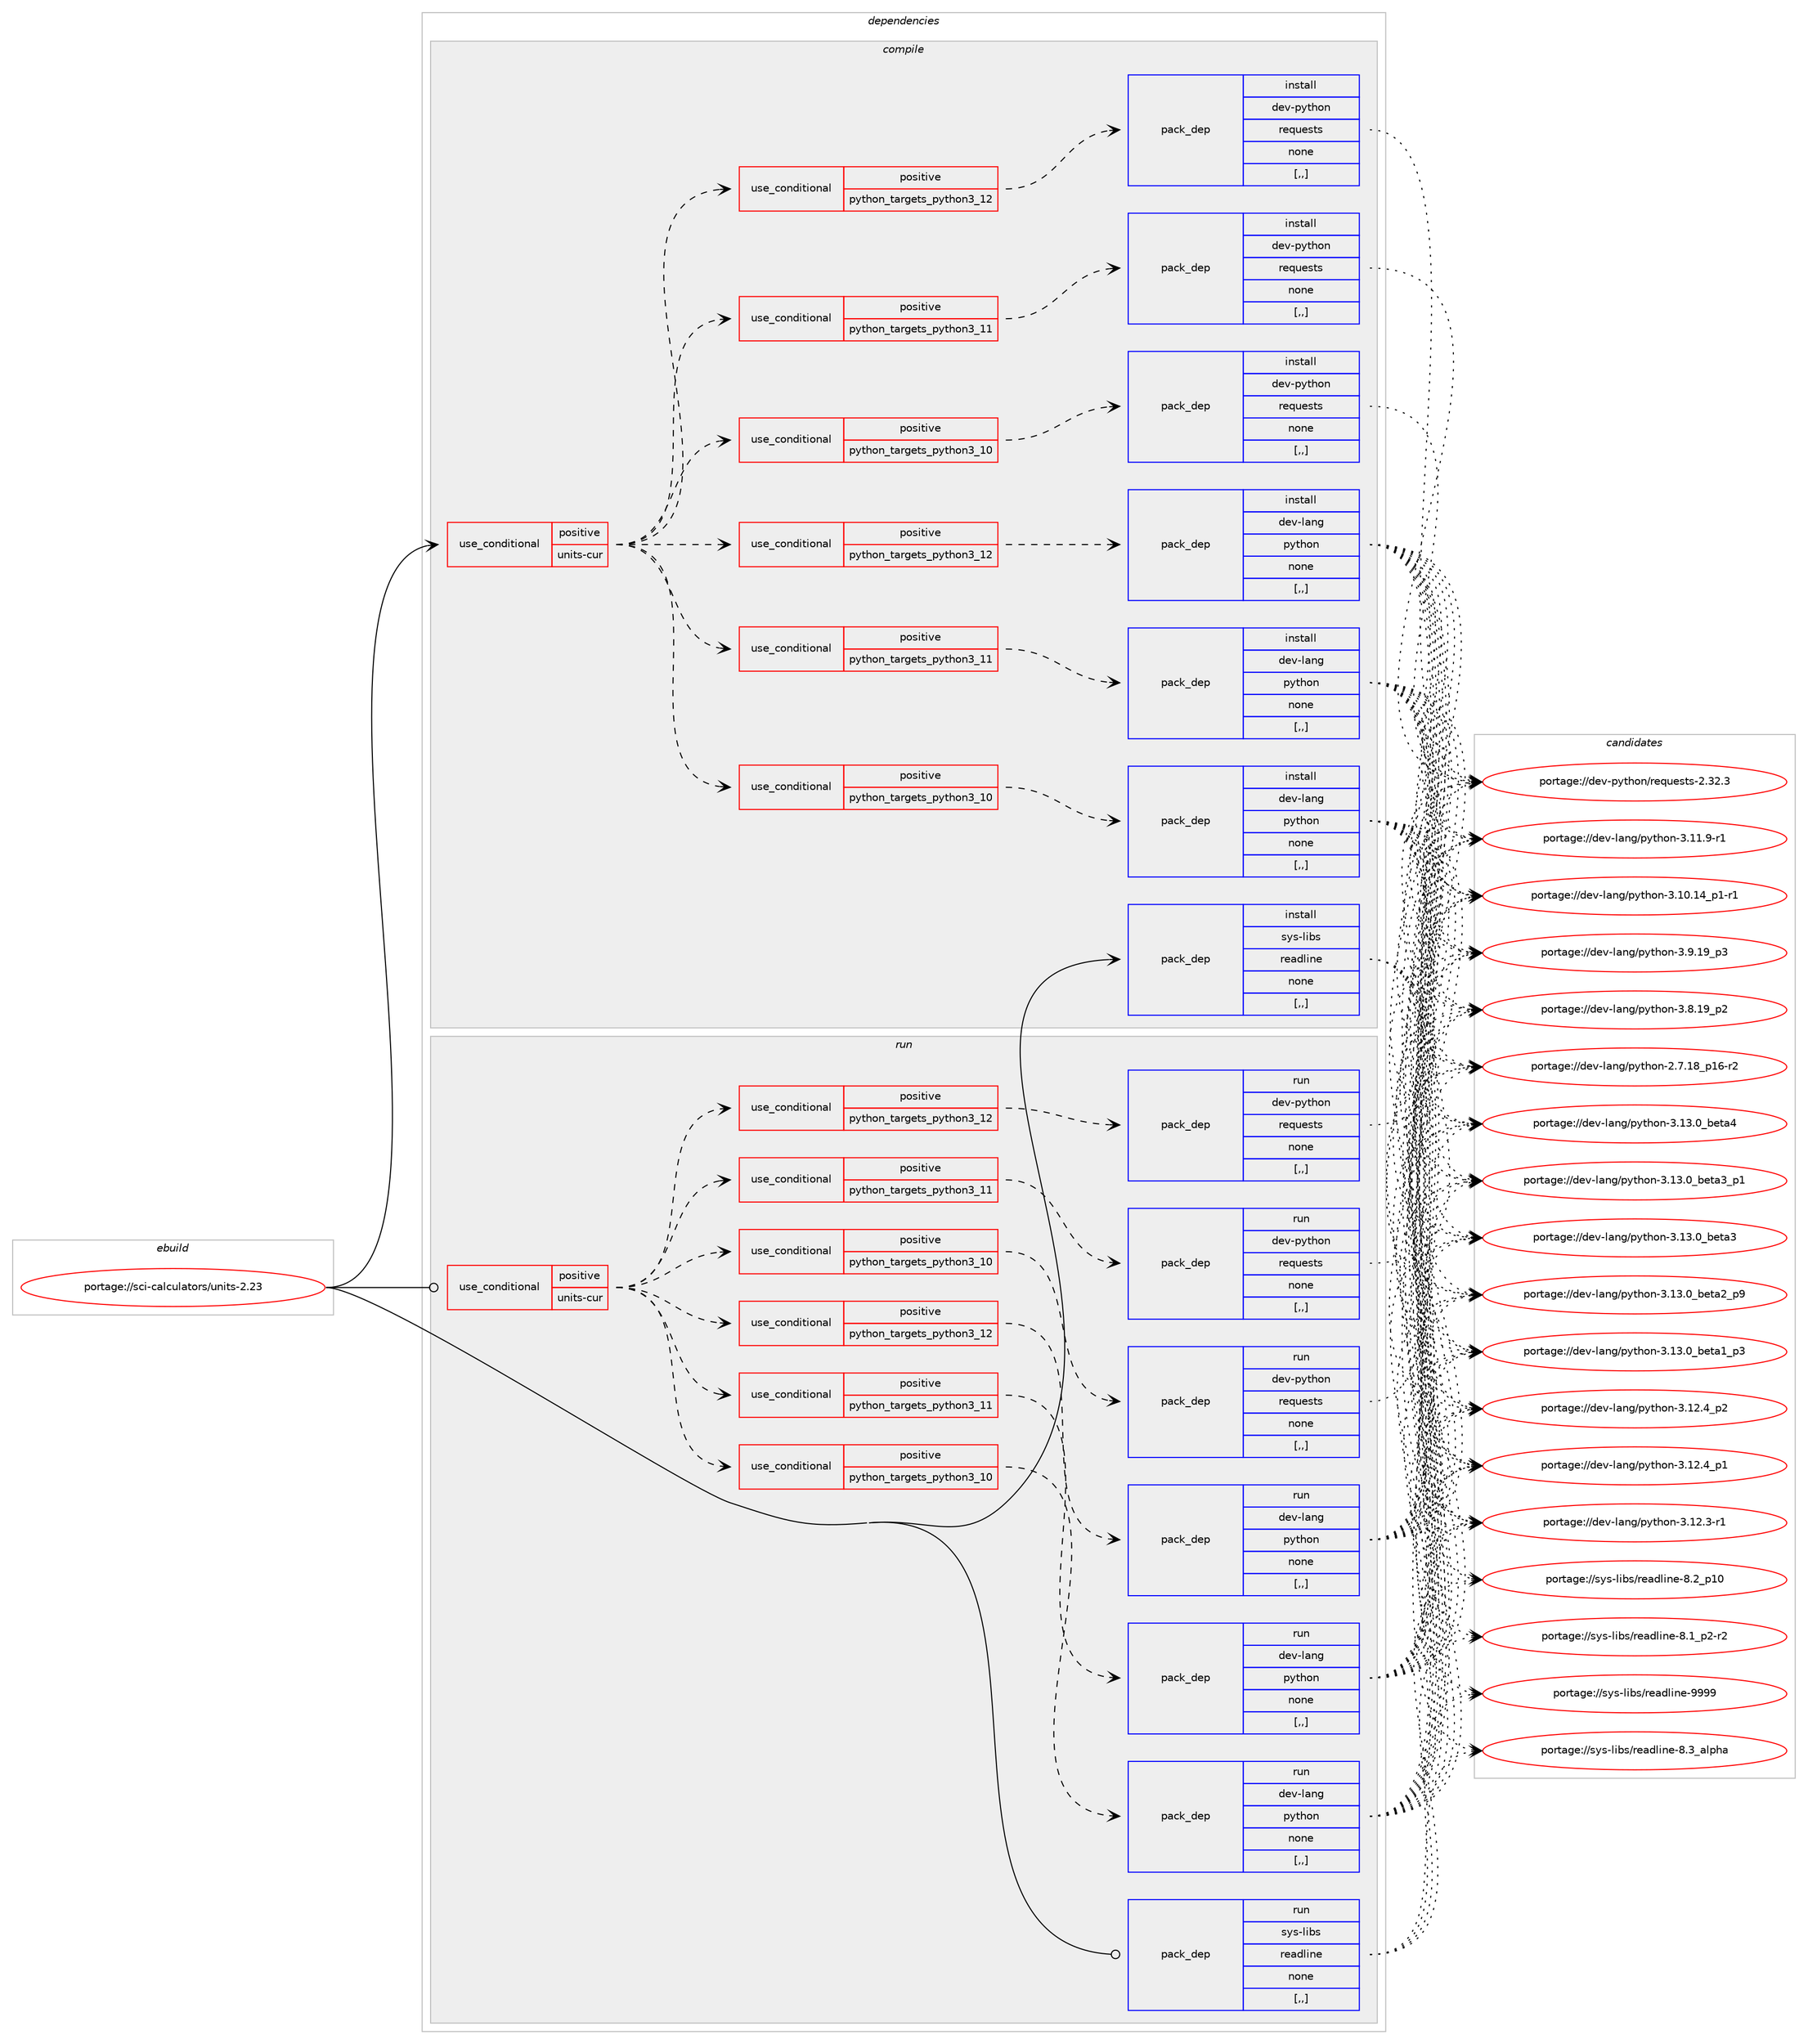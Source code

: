 digraph prolog {

# *************
# Graph options
# *************

newrank=true;
concentrate=true;
compound=true;
graph [rankdir=LR,fontname=Helvetica,fontsize=10,ranksep=1.5];#, ranksep=2.5, nodesep=0.2];
edge  [arrowhead=vee];
node  [fontname=Helvetica,fontsize=10];

# **********
# The ebuild
# **********

subgraph cluster_leftcol {
color=gray;
label=<<i>ebuild</i>>;
id [label="portage://sci-calculators/units-2.23", color=red, width=4, href="../sci-calculators/units-2.23.svg"];
}

# ****************
# The dependencies
# ****************

subgraph cluster_midcol {
color=gray;
label=<<i>dependencies</i>>;
subgraph cluster_compile {
fillcolor="#eeeeee";
style=filled;
label=<<i>compile</i>>;
subgraph cond104020 {
dependency392949 [label=<<TABLE BORDER="0" CELLBORDER="1" CELLSPACING="0" CELLPADDING="4"><TR><TD ROWSPAN="3" CELLPADDING="10">use_conditional</TD></TR><TR><TD>positive</TD></TR><TR><TD>units-cur</TD></TR></TABLE>>, shape=none, color=red];
subgraph cond104021 {
dependency392950 [label=<<TABLE BORDER="0" CELLBORDER="1" CELLSPACING="0" CELLPADDING="4"><TR><TD ROWSPAN="3" CELLPADDING="10">use_conditional</TD></TR><TR><TD>positive</TD></TR><TR><TD>python_targets_python3_10</TD></TR></TABLE>>, shape=none, color=red];
subgraph pack286128 {
dependency392951 [label=<<TABLE BORDER="0" CELLBORDER="1" CELLSPACING="0" CELLPADDING="4" WIDTH="220"><TR><TD ROWSPAN="6" CELLPADDING="30">pack_dep</TD></TR><TR><TD WIDTH="110">install</TD></TR><TR><TD>dev-lang</TD></TR><TR><TD>python</TD></TR><TR><TD>none</TD></TR><TR><TD>[,,]</TD></TR></TABLE>>, shape=none, color=blue];
}
dependency392950:e -> dependency392951:w [weight=20,style="dashed",arrowhead="vee"];
}
dependency392949:e -> dependency392950:w [weight=20,style="dashed",arrowhead="vee"];
subgraph cond104022 {
dependency392952 [label=<<TABLE BORDER="0" CELLBORDER="1" CELLSPACING="0" CELLPADDING="4"><TR><TD ROWSPAN="3" CELLPADDING="10">use_conditional</TD></TR><TR><TD>positive</TD></TR><TR><TD>python_targets_python3_11</TD></TR></TABLE>>, shape=none, color=red];
subgraph pack286129 {
dependency392953 [label=<<TABLE BORDER="0" CELLBORDER="1" CELLSPACING="0" CELLPADDING="4" WIDTH="220"><TR><TD ROWSPAN="6" CELLPADDING="30">pack_dep</TD></TR><TR><TD WIDTH="110">install</TD></TR><TR><TD>dev-lang</TD></TR><TR><TD>python</TD></TR><TR><TD>none</TD></TR><TR><TD>[,,]</TD></TR></TABLE>>, shape=none, color=blue];
}
dependency392952:e -> dependency392953:w [weight=20,style="dashed",arrowhead="vee"];
}
dependency392949:e -> dependency392952:w [weight=20,style="dashed",arrowhead="vee"];
subgraph cond104023 {
dependency392954 [label=<<TABLE BORDER="0" CELLBORDER="1" CELLSPACING="0" CELLPADDING="4"><TR><TD ROWSPAN="3" CELLPADDING="10">use_conditional</TD></TR><TR><TD>positive</TD></TR><TR><TD>python_targets_python3_12</TD></TR></TABLE>>, shape=none, color=red];
subgraph pack286130 {
dependency392955 [label=<<TABLE BORDER="0" CELLBORDER="1" CELLSPACING="0" CELLPADDING="4" WIDTH="220"><TR><TD ROWSPAN="6" CELLPADDING="30">pack_dep</TD></TR><TR><TD WIDTH="110">install</TD></TR><TR><TD>dev-lang</TD></TR><TR><TD>python</TD></TR><TR><TD>none</TD></TR><TR><TD>[,,]</TD></TR></TABLE>>, shape=none, color=blue];
}
dependency392954:e -> dependency392955:w [weight=20,style="dashed",arrowhead="vee"];
}
dependency392949:e -> dependency392954:w [weight=20,style="dashed",arrowhead="vee"];
subgraph cond104024 {
dependency392956 [label=<<TABLE BORDER="0" CELLBORDER="1" CELLSPACING="0" CELLPADDING="4"><TR><TD ROWSPAN="3" CELLPADDING="10">use_conditional</TD></TR><TR><TD>positive</TD></TR><TR><TD>python_targets_python3_10</TD></TR></TABLE>>, shape=none, color=red];
subgraph pack286131 {
dependency392957 [label=<<TABLE BORDER="0" CELLBORDER="1" CELLSPACING="0" CELLPADDING="4" WIDTH="220"><TR><TD ROWSPAN="6" CELLPADDING="30">pack_dep</TD></TR><TR><TD WIDTH="110">install</TD></TR><TR><TD>dev-python</TD></TR><TR><TD>requests</TD></TR><TR><TD>none</TD></TR><TR><TD>[,,]</TD></TR></TABLE>>, shape=none, color=blue];
}
dependency392956:e -> dependency392957:w [weight=20,style="dashed",arrowhead="vee"];
}
dependency392949:e -> dependency392956:w [weight=20,style="dashed",arrowhead="vee"];
subgraph cond104025 {
dependency392958 [label=<<TABLE BORDER="0" CELLBORDER="1" CELLSPACING="0" CELLPADDING="4"><TR><TD ROWSPAN="3" CELLPADDING="10">use_conditional</TD></TR><TR><TD>positive</TD></TR><TR><TD>python_targets_python3_11</TD></TR></TABLE>>, shape=none, color=red];
subgraph pack286132 {
dependency392959 [label=<<TABLE BORDER="0" CELLBORDER="1" CELLSPACING="0" CELLPADDING="4" WIDTH="220"><TR><TD ROWSPAN="6" CELLPADDING="30">pack_dep</TD></TR><TR><TD WIDTH="110">install</TD></TR><TR><TD>dev-python</TD></TR><TR><TD>requests</TD></TR><TR><TD>none</TD></TR><TR><TD>[,,]</TD></TR></TABLE>>, shape=none, color=blue];
}
dependency392958:e -> dependency392959:w [weight=20,style="dashed",arrowhead="vee"];
}
dependency392949:e -> dependency392958:w [weight=20,style="dashed",arrowhead="vee"];
subgraph cond104026 {
dependency392960 [label=<<TABLE BORDER="0" CELLBORDER="1" CELLSPACING="0" CELLPADDING="4"><TR><TD ROWSPAN="3" CELLPADDING="10">use_conditional</TD></TR><TR><TD>positive</TD></TR><TR><TD>python_targets_python3_12</TD></TR></TABLE>>, shape=none, color=red];
subgraph pack286133 {
dependency392961 [label=<<TABLE BORDER="0" CELLBORDER="1" CELLSPACING="0" CELLPADDING="4" WIDTH="220"><TR><TD ROWSPAN="6" CELLPADDING="30">pack_dep</TD></TR><TR><TD WIDTH="110">install</TD></TR><TR><TD>dev-python</TD></TR><TR><TD>requests</TD></TR><TR><TD>none</TD></TR><TR><TD>[,,]</TD></TR></TABLE>>, shape=none, color=blue];
}
dependency392960:e -> dependency392961:w [weight=20,style="dashed",arrowhead="vee"];
}
dependency392949:e -> dependency392960:w [weight=20,style="dashed",arrowhead="vee"];
}
id:e -> dependency392949:w [weight=20,style="solid",arrowhead="vee"];
subgraph pack286134 {
dependency392962 [label=<<TABLE BORDER="0" CELLBORDER="1" CELLSPACING="0" CELLPADDING="4" WIDTH="220"><TR><TD ROWSPAN="6" CELLPADDING="30">pack_dep</TD></TR><TR><TD WIDTH="110">install</TD></TR><TR><TD>sys-libs</TD></TR><TR><TD>readline</TD></TR><TR><TD>none</TD></TR><TR><TD>[,,]</TD></TR></TABLE>>, shape=none, color=blue];
}
id:e -> dependency392962:w [weight=20,style="solid",arrowhead="vee"];
}
subgraph cluster_compileandrun {
fillcolor="#eeeeee";
style=filled;
label=<<i>compile and run</i>>;
}
subgraph cluster_run {
fillcolor="#eeeeee";
style=filled;
label=<<i>run</i>>;
subgraph cond104027 {
dependency392963 [label=<<TABLE BORDER="0" CELLBORDER="1" CELLSPACING="0" CELLPADDING="4"><TR><TD ROWSPAN="3" CELLPADDING="10">use_conditional</TD></TR><TR><TD>positive</TD></TR><TR><TD>units-cur</TD></TR></TABLE>>, shape=none, color=red];
subgraph cond104028 {
dependency392964 [label=<<TABLE BORDER="0" CELLBORDER="1" CELLSPACING="0" CELLPADDING="4"><TR><TD ROWSPAN="3" CELLPADDING="10">use_conditional</TD></TR><TR><TD>positive</TD></TR><TR><TD>python_targets_python3_10</TD></TR></TABLE>>, shape=none, color=red];
subgraph pack286135 {
dependency392965 [label=<<TABLE BORDER="0" CELLBORDER="1" CELLSPACING="0" CELLPADDING="4" WIDTH="220"><TR><TD ROWSPAN="6" CELLPADDING="30">pack_dep</TD></TR><TR><TD WIDTH="110">run</TD></TR><TR><TD>dev-lang</TD></TR><TR><TD>python</TD></TR><TR><TD>none</TD></TR><TR><TD>[,,]</TD></TR></TABLE>>, shape=none, color=blue];
}
dependency392964:e -> dependency392965:w [weight=20,style="dashed",arrowhead="vee"];
}
dependency392963:e -> dependency392964:w [weight=20,style="dashed",arrowhead="vee"];
subgraph cond104029 {
dependency392966 [label=<<TABLE BORDER="0" CELLBORDER="1" CELLSPACING="0" CELLPADDING="4"><TR><TD ROWSPAN="3" CELLPADDING="10">use_conditional</TD></TR><TR><TD>positive</TD></TR><TR><TD>python_targets_python3_11</TD></TR></TABLE>>, shape=none, color=red];
subgraph pack286136 {
dependency392967 [label=<<TABLE BORDER="0" CELLBORDER="1" CELLSPACING="0" CELLPADDING="4" WIDTH="220"><TR><TD ROWSPAN="6" CELLPADDING="30">pack_dep</TD></TR><TR><TD WIDTH="110">run</TD></TR><TR><TD>dev-lang</TD></TR><TR><TD>python</TD></TR><TR><TD>none</TD></TR><TR><TD>[,,]</TD></TR></TABLE>>, shape=none, color=blue];
}
dependency392966:e -> dependency392967:w [weight=20,style="dashed",arrowhead="vee"];
}
dependency392963:e -> dependency392966:w [weight=20,style="dashed",arrowhead="vee"];
subgraph cond104030 {
dependency392968 [label=<<TABLE BORDER="0" CELLBORDER="1" CELLSPACING="0" CELLPADDING="4"><TR><TD ROWSPAN="3" CELLPADDING="10">use_conditional</TD></TR><TR><TD>positive</TD></TR><TR><TD>python_targets_python3_12</TD></TR></TABLE>>, shape=none, color=red];
subgraph pack286137 {
dependency392969 [label=<<TABLE BORDER="0" CELLBORDER="1" CELLSPACING="0" CELLPADDING="4" WIDTH="220"><TR><TD ROWSPAN="6" CELLPADDING="30">pack_dep</TD></TR><TR><TD WIDTH="110">run</TD></TR><TR><TD>dev-lang</TD></TR><TR><TD>python</TD></TR><TR><TD>none</TD></TR><TR><TD>[,,]</TD></TR></TABLE>>, shape=none, color=blue];
}
dependency392968:e -> dependency392969:w [weight=20,style="dashed",arrowhead="vee"];
}
dependency392963:e -> dependency392968:w [weight=20,style="dashed",arrowhead="vee"];
subgraph cond104031 {
dependency392970 [label=<<TABLE BORDER="0" CELLBORDER="1" CELLSPACING="0" CELLPADDING="4"><TR><TD ROWSPAN="3" CELLPADDING="10">use_conditional</TD></TR><TR><TD>positive</TD></TR><TR><TD>python_targets_python3_10</TD></TR></TABLE>>, shape=none, color=red];
subgraph pack286138 {
dependency392971 [label=<<TABLE BORDER="0" CELLBORDER="1" CELLSPACING="0" CELLPADDING="4" WIDTH="220"><TR><TD ROWSPAN="6" CELLPADDING="30">pack_dep</TD></TR><TR><TD WIDTH="110">run</TD></TR><TR><TD>dev-python</TD></TR><TR><TD>requests</TD></TR><TR><TD>none</TD></TR><TR><TD>[,,]</TD></TR></TABLE>>, shape=none, color=blue];
}
dependency392970:e -> dependency392971:w [weight=20,style="dashed",arrowhead="vee"];
}
dependency392963:e -> dependency392970:w [weight=20,style="dashed",arrowhead="vee"];
subgraph cond104032 {
dependency392972 [label=<<TABLE BORDER="0" CELLBORDER="1" CELLSPACING="0" CELLPADDING="4"><TR><TD ROWSPAN="3" CELLPADDING="10">use_conditional</TD></TR><TR><TD>positive</TD></TR><TR><TD>python_targets_python3_11</TD></TR></TABLE>>, shape=none, color=red];
subgraph pack286139 {
dependency392973 [label=<<TABLE BORDER="0" CELLBORDER="1" CELLSPACING="0" CELLPADDING="4" WIDTH="220"><TR><TD ROWSPAN="6" CELLPADDING="30">pack_dep</TD></TR><TR><TD WIDTH="110">run</TD></TR><TR><TD>dev-python</TD></TR><TR><TD>requests</TD></TR><TR><TD>none</TD></TR><TR><TD>[,,]</TD></TR></TABLE>>, shape=none, color=blue];
}
dependency392972:e -> dependency392973:w [weight=20,style="dashed",arrowhead="vee"];
}
dependency392963:e -> dependency392972:w [weight=20,style="dashed",arrowhead="vee"];
subgraph cond104033 {
dependency392974 [label=<<TABLE BORDER="0" CELLBORDER="1" CELLSPACING="0" CELLPADDING="4"><TR><TD ROWSPAN="3" CELLPADDING="10">use_conditional</TD></TR><TR><TD>positive</TD></TR><TR><TD>python_targets_python3_12</TD></TR></TABLE>>, shape=none, color=red];
subgraph pack286140 {
dependency392975 [label=<<TABLE BORDER="0" CELLBORDER="1" CELLSPACING="0" CELLPADDING="4" WIDTH="220"><TR><TD ROWSPAN="6" CELLPADDING="30">pack_dep</TD></TR><TR><TD WIDTH="110">run</TD></TR><TR><TD>dev-python</TD></TR><TR><TD>requests</TD></TR><TR><TD>none</TD></TR><TR><TD>[,,]</TD></TR></TABLE>>, shape=none, color=blue];
}
dependency392974:e -> dependency392975:w [weight=20,style="dashed",arrowhead="vee"];
}
dependency392963:e -> dependency392974:w [weight=20,style="dashed",arrowhead="vee"];
}
id:e -> dependency392963:w [weight=20,style="solid",arrowhead="odot"];
subgraph pack286141 {
dependency392976 [label=<<TABLE BORDER="0" CELLBORDER="1" CELLSPACING="0" CELLPADDING="4" WIDTH="220"><TR><TD ROWSPAN="6" CELLPADDING="30">pack_dep</TD></TR><TR><TD WIDTH="110">run</TD></TR><TR><TD>sys-libs</TD></TR><TR><TD>readline</TD></TR><TR><TD>none</TD></TR><TR><TD>[,,]</TD></TR></TABLE>>, shape=none, color=blue];
}
id:e -> dependency392976:w [weight=20,style="solid",arrowhead="odot"];
}
}

# **************
# The candidates
# **************

subgraph cluster_choices {
rank=same;
color=gray;
label=<<i>candidates</i>>;

subgraph choice286128 {
color=black;
nodesep=1;
choice1001011184510897110103471121211161041111104551464951464895981011169752 [label="portage://dev-lang/python-3.13.0_beta4", color=red, width=4,href="../dev-lang/python-3.13.0_beta4.svg"];
choice10010111845108971101034711212111610411111045514649514648959810111697519511249 [label="portage://dev-lang/python-3.13.0_beta3_p1", color=red, width=4,href="../dev-lang/python-3.13.0_beta3_p1.svg"];
choice1001011184510897110103471121211161041111104551464951464895981011169751 [label="portage://dev-lang/python-3.13.0_beta3", color=red, width=4,href="../dev-lang/python-3.13.0_beta3.svg"];
choice10010111845108971101034711212111610411111045514649514648959810111697509511257 [label="portage://dev-lang/python-3.13.0_beta2_p9", color=red, width=4,href="../dev-lang/python-3.13.0_beta2_p9.svg"];
choice10010111845108971101034711212111610411111045514649514648959810111697499511251 [label="portage://dev-lang/python-3.13.0_beta1_p3", color=red, width=4,href="../dev-lang/python-3.13.0_beta1_p3.svg"];
choice100101118451089711010347112121116104111110455146495046529511250 [label="portage://dev-lang/python-3.12.4_p2", color=red, width=4,href="../dev-lang/python-3.12.4_p2.svg"];
choice100101118451089711010347112121116104111110455146495046529511249 [label="portage://dev-lang/python-3.12.4_p1", color=red, width=4,href="../dev-lang/python-3.12.4_p1.svg"];
choice100101118451089711010347112121116104111110455146495046514511449 [label="portage://dev-lang/python-3.12.3-r1", color=red, width=4,href="../dev-lang/python-3.12.3-r1.svg"];
choice100101118451089711010347112121116104111110455146494946574511449 [label="portage://dev-lang/python-3.11.9-r1", color=red, width=4,href="../dev-lang/python-3.11.9-r1.svg"];
choice100101118451089711010347112121116104111110455146494846495295112494511449 [label="portage://dev-lang/python-3.10.14_p1-r1", color=red, width=4,href="../dev-lang/python-3.10.14_p1-r1.svg"];
choice100101118451089711010347112121116104111110455146574649579511251 [label="portage://dev-lang/python-3.9.19_p3", color=red, width=4,href="../dev-lang/python-3.9.19_p3.svg"];
choice100101118451089711010347112121116104111110455146564649579511250 [label="portage://dev-lang/python-3.8.19_p2", color=red, width=4,href="../dev-lang/python-3.8.19_p2.svg"];
choice100101118451089711010347112121116104111110455046554649569511249544511450 [label="portage://dev-lang/python-2.7.18_p16-r2", color=red, width=4,href="../dev-lang/python-2.7.18_p16-r2.svg"];
dependency392951:e -> choice1001011184510897110103471121211161041111104551464951464895981011169752:w [style=dotted,weight="100"];
dependency392951:e -> choice10010111845108971101034711212111610411111045514649514648959810111697519511249:w [style=dotted,weight="100"];
dependency392951:e -> choice1001011184510897110103471121211161041111104551464951464895981011169751:w [style=dotted,weight="100"];
dependency392951:e -> choice10010111845108971101034711212111610411111045514649514648959810111697509511257:w [style=dotted,weight="100"];
dependency392951:e -> choice10010111845108971101034711212111610411111045514649514648959810111697499511251:w [style=dotted,weight="100"];
dependency392951:e -> choice100101118451089711010347112121116104111110455146495046529511250:w [style=dotted,weight="100"];
dependency392951:e -> choice100101118451089711010347112121116104111110455146495046529511249:w [style=dotted,weight="100"];
dependency392951:e -> choice100101118451089711010347112121116104111110455146495046514511449:w [style=dotted,weight="100"];
dependency392951:e -> choice100101118451089711010347112121116104111110455146494946574511449:w [style=dotted,weight="100"];
dependency392951:e -> choice100101118451089711010347112121116104111110455146494846495295112494511449:w [style=dotted,weight="100"];
dependency392951:e -> choice100101118451089711010347112121116104111110455146574649579511251:w [style=dotted,weight="100"];
dependency392951:e -> choice100101118451089711010347112121116104111110455146564649579511250:w [style=dotted,weight="100"];
dependency392951:e -> choice100101118451089711010347112121116104111110455046554649569511249544511450:w [style=dotted,weight="100"];
}
subgraph choice286129 {
color=black;
nodesep=1;
choice1001011184510897110103471121211161041111104551464951464895981011169752 [label="portage://dev-lang/python-3.13.0_beta4", color=red, width=4,href="../dev-lang/python-3.13.0_beta4.svg"];
choice10010111845108971101034711212111610411111045514649514648959810111697519511249 [label="portage://dev-lang/python-3.13.0_beta3_p1", color=red, width=4,href="../dev-lang/python-3.13.0_beta3_p1.svg"];
choice1001011184510897110103471121211161041111104551464951464895981011169751 [label="portage://dev-lang/python-3.13.0_beta3", color=red, width=4,href="../dev-lang/python-3.13.0_beta3.svg"];
choice10010111845108971101034711212111610411111045514649514648959810111697509511257 [label="portage://dev-lang/python-3.13.0_beta2_p9", color=red, width=4,href="../dev-lang/python-3.13.0_beta2_p9.svg"];
choice10010111845108971101034711212111610411111045514649514648959810111697499511251 [label="portage://dev-lang/python-3.13.0_beta1_p3", color=red, width=4,href="../dev-lang/python-3.13.0_beta1_p3.svg"];
choice100101118451089711010347112121116104111110455146495046529511250 [label="portage://dev-lang/python-3.12.4_p2", color=red, width=4,href="../dev-lang/python-3.12.4_p2.svg"];
choice100101118451089711010347112121116104111110455146495046529511249 [label="portage://dev-lang/python-3.12.4_p1", color=red, width=4,href="../dev-lang/python-3.12.4_p1.svg"];
choice100101118451089711010347112121116104111110455146495046514511449 [label="portage://dev-lang/python-3.12.3-r1", color=red, width=4,href="../dev-lang/python-3.12.3-r1.svg"];
choice100101118451089711010347112121116104111110455146494946574511449 [label="portage://dev-lang/python-3.11.9-r1", color=red, width=4,href="../dev-lang/python-3.11.9-r1.svg"];
choice100101118451089711010347112121116104111110455146494846495295112494511449 [label="portage://dev-lang/python-3.10.14_p1-r1", color=red, width=4,href="../dev-lang/python-3.10.14_p1-r1.svg"];
choice100101118451089711010347112121116104111110455146574649579511251 [label="portage://dev-lang/python-3.9.19_p3", color=red, width=4,href="../dev-lang/python-3.9.19_p3.svg"];
choice100101118451089711010347112121116104111110455146564649579511250 [label="portage://dev-lang/python-3.8.19_p2", color=red, width=4,href="../dev-lang/python-3.8.19_p2.svg"];
choice100101118451089711010347112121116104111110455046554649569511249544511450 [label="portage://dev-lang/python-2.7.18_p16-r2", color=red, width=4,href="../dev-lang/python-2.7.18_p16-r2.svg"];
dependency392953:e -> choice1001011184510897110103471121211161041111104551464951464895981011169752:w [style=dotted,weight="100"];
dependency392953:e -> choice10010111845108971101034711212111610411111045514649514648959810111697519511249:w [style=dotted,weight="100"];
dependency392953:e -> choice1001011184510897110103471121211161041111104551464951464895981011169751:w [style=dotted,weight="100"];
dependency392953:e -> choice10010111845108971101034711212111610411111045514649514648959810111697509511257:w [style=dotted,weight="100"];
dependency392953:e -> choice10010111845108971101034711212111610411111045514649514648959810111697499511251:w [style=dotted,weight="100"];
dependency392953:e -> choice100101118451089711010347112121116104111110455146495046529511250:w [style=dotted,weight="100"];
dependency392953:e -> choice100101118451089711010347112121116104111110455146495046529511249:w [style=dotted,weight="100"];
dependency392953:e -> choice100101118451089711010347112121116104111110455146495046514511449:w [style=dotted,weight="100"];
dependency392953:e -> choice100101118451089711010347112121116104111110455146494946574511449:w [style=dotted,weight="100"];
dependency392953:e -> choice100101118451089711010347112121116104111110455146494846495295112494511449:w [style=dotted,weight="100"];
dependency392953:e -> choice100101118451089711010347112121116104111110455146574649579511251:w [style=dotted,weight="100"];
dependency392953:e -> choice100101118451089711010347112121116104111110455146564649579511250:w [style=dotted,weight="100"];
dependency392953:e -> choice100101118451089711010347112121116104111110455046554649569511249544511450:w [style=dotted,weight="100"];
}
subgraph choice286130 {
color=black;
nodesep=1;
choice1001011184510897110103471121211161041111104551464951464895981011169752 [label="portage://dev-lang/python-3.13.0_beta4", color=red, width=4,href="../dev-lang/python-3.13.0_beta4.svg"];
choice10010111845108971101034711212111610411111045514649514648959810111697519511249 [label="portage://dev-lang/python-3.13.0_beta3_p1", color=red, width=4,href="../dev-lang/python-3.13.0_beta3_p1.svg"];
choice1001011184510897110103471121211161041111104551464951464895981011169751 [label="portage://dev-lang/python-3.13.0_beta3", color=red, width=4,href="../dev-lang/python-3.13.0_beta3.svg"];
choice10010111845108971101034711212111610411111045514649514648959810111697509511257 [label="portage://dev-lang/python-3.13.0_beta2_p9", color=red, width=4,href="../dev-lang/python-3.13.0_beta2_p9.svg"];
choice10010111845108971101034711212111610411111045514649514648959810111697499511251 [label="portage://dev-lang/python-3.13.0_beta1_p3", color=red, width=4,href="../dev-lang/python-3.13.0_beta1_p3.svg"];
choice100101118451089711010347112121116104111110455146495046529511250 [label="portage://dev-lang/python-3.12.4_p2", color=red, width=4,href="../dev-lang/python-3.12.4_p2.svg"];
choice100101118451089711010347112121116104111110455146495046529511249 [label="portage://dev-lang/python-3.12.4_p1", color=red, width=4,href="../dev-lang/python-3.12.4_p1.svg"];
choice100101118451089711010347112121116104111110455146495046514511449 [label="portage://dev-lang/python-3.12.3-r1", color=red, width=4,href="../dev-lang/python-3.12.3-r1.svg"];
choice100101118451089711010347112121116104111110455146494946574511449 [label="portage://dev-lang/python-3.11.9-r1", color=red, width=4,href="../dev-lang/python-3.11.9-r1.svg"];
choice100101118451089711010347112121116104111110455146494846495295112494511449 [label="portage://dev-lang/python-3.10.14_p1-r1", color=red, width=4,href="../dev-lang/python-3.10.14_p1-r1.svg"];
choice100101118451089711010347112121116104111110455146574649579511251 [label="portage://dev-lang/python-3.9.19_p3", color=red, width=4,href="../dev-lang/python-3.9.19_p3.svg"];
choice100101118451089711010347112121116104111110455146564649579511250 [label="portage://dev-lang/python-3.8.19_p2", color=red, width=4,href="../dev-lang/python-3.8.19_p2.svg"];
choice100101118451089711010347112121116104111110455046554649569511249544511450 [label="portage://dev-lang/python-2.7.18_p16-r2", color=red, width=4,href="../dev-lang/python-2.7.18_p16-r2.svg"];
dependency392955:e -> choice1001011184510897110103471121211161041111104551464951464895981011169752:w [style=dotted,weight="100"];
dependency392955:e -> choice10010111845108971101034711212111610411111045514649514648959810111697519511249:w [style=dotted,weight="100"];
dependency392955:e -> choice1001011184510897110103471121211161041111104551464951464895981011169751:w [style=dotted,weight="100"];
dependency392955:e -> choice10010111845108971101034711212111610411111045514649514648959810111697509511257:w [style=dotted,weight="100"];
dependency392955:e -> choice10010111845108971101034711212111610411111045514649514648959810111697499511251:w [style=dotted,weight="100"];
dependency392955:e -> choice100101118451089711010347112121116104111110455146495046529511250:w [style=dotted,weight="100"];
dependency392955:e -> choice100101118451089711010347112121116104111110455146495046529511249:w [style=dotted,weight="100"];
dependency392955:e -> choice100101118451089711010347112121116104111110455146495046514511449:w [style=dotted,weight="100"];
dependency392955:e -> choice100101118451089711010347112121116104111110455146494946574511449:w [style=dotted,weight="100"];
dependency392955:e -> choice100101118451089711010347112121116104111110455146494846495295112494511449:w [style=dotted,weight="100"];
dependency392955:e -> choice100101118451089711010347112121116104111110455146574649579511251:w [style=dotted,weight="100"];
dependency392955:e -> choice100101118451089711010347112121116104111110455146564649579511250:w [style=dotted,weight="100"];
dependency392955:e -> choice100101118451089711010347112121116104111110455046554649569511249544511450:w [style=dotted,weight="100"];
}
subgraph choice286131 {
color=black;
nodesep=1;
choice100101118451121211161041111104711410111311710111511611545504651504651 [label="portage://dev-python/requests-2.32.3", color=red, width=4,href="../dev-python/requests-2.32.3.svg"];
dependency392957:e -> choice100101118451121211161041111104711410111311710111511611545504651504651:w [style=dotted,weight="100"];
}
subgraph choice286132 {
color=black;
nodesep=1;
choice100101118451121211161041111104711410111311710111511611545504651504651 [label="portage://dev-python/requests-2.32.3", color=red, width=4,href="../dev-python/requests-2.32.3.svg"];
dependency392959:e -> choice100101118451121211161041111104711410111311710111511611545504651504651:w [style=dotted,weight="100"];
}
subgraph choice286133 {
color=black;
nodesep=1;
choice100101118451121211161041111104711410111311710111511611545504651504651 [label="portage://dev-python/requests-2.32.3", color=red, width=4,href="../dev-python/requests-2.32.3.svg"];
dependency392961:e -> choice100101118451121211161041111104711410111311710111511611545504651504651:w [style=dotted,weight="100"];
}
subgraph choice286134 {
color=black;
nodesep=1;
choice115121115451081059811547114101971001081051101014557575757 [label="portage://sys-libs/readline-9999", color=red, width=4,href="../sys-libs/readline-9999.svg"];
choice1151211154510810598115471141019710010810511010145564651959710811210497 [label="portage://sys-libs/readline-8.3_alpha", color=red, width=4,href="../sys-libs/readline-8.3_alpha.svg"];
choice1151211154510810598115471141019710010810511010145564650951124948 [label="portage://sys-libs/readline-8.2_p10", color=red, width=4,href="../sys-libs/readline-8.2_p10.svg"];
choice115121115451081059811547114101971001081051101014556464995112504511450 [label="portage://sys-libs/readline-8.1_p2-r2", color=red, width=4,href="../sys-libs/readline-8.1_p2-r2.svg"];
dependency392962:e -> choice115121115451081059811547114101971001081051101014557575757:w [style=dotted,weight="100"];
dependency392962:e -> choice1151211154510810598115471141019710010810511010145564651959710811210497:w [style=dotted,weight="100"];
dependency392962:e -> choice1151211154510810598115471141019710010810511010145564650951124948:w [style=dotted,weight="100"];
dependency392962:e -> choice115121115451081059811547114101971001081051101014556464995112504511450:w [style=dotted,weight="100"];
}
subgraph choice286135 {
color=black;
nodesep=1;
choice1001011184510897110103471121211161041111104551464951464895981011169752 [label="portage://dev-lang/python-3.13.0_beta4", color=red, width=4,href="../dev-lang/python-3.13.0_beta4.svg"];
choice10010111845108971101034711212111610411111045514649514648959810111697519511249 [label="portage://dev-lang/python-3.13.0_beta3_p1", color=red, width=4,href="../dev-lang/python-3.13.0_beta3_p1.svg"];
choice1001011184510897110103471121211161041111104551464951464895981011169751 [label="portage://dev-lang/python-3.13.0_beta3", color=red, width=4,href="../dev-lang/python-3.13.0_beta3.svg"];
choice10010111845108971101034711212111610411111045514649514648959810111697509511257 [label="portage://dev-lang/python-3.13.0_beta2_p9", color=red, width=4,href="../dev-lang/python-3.13.0_beta2_p9.svg"];
choice10010111845108971101034711212111610411111045514649514648959810111697499511251 [label="portage://dev-lang/python-3.13.0_beta1_p3", color=red, width=4,href="../dev-lang/python-3.13.0_beta1_p3.svg"];
choice100101118451089711010347112121116104111110455146495046529511250 [label="portage://dev-lang/python-3.12.4_p2", color=red, width=4,href="../dev-lang/python-3.12.4_p2.svg"];
choice100101118451089711010347112121116104111110455146495046529511249 [label="portage://dev-lang/python-3.12.4_p1", color=red, width=4,href="../dev-lang/python-3.12.4_p1.svg"];
choice100101118451089711010347112121116104111110455146495046514511449 [label="portage://dev-lang/python-3.12.3-r1", color=red, width=4,href="../dev-lang/python-3.12.3-r1.svg"];
choice100101118451089711010347112121116104111110455146494946574511449 [label="portage://dev-lang/python-3.11.9-r1", color=red, width=4,href="../dev-lang/python-3.11.9-r1.svg"];
choice100101118451089711010347112121116104111110455146494846495295112494511449 [label="portage://dev-lang/python-3.10.14_p1-r1", color=red, width=4,href="../dev-lang/python-3.10.14_p1-r1.svg"];
choice100101118451089711010347112121116104111110455146574649579511251 [label="portage://dev-lang/python-3.9.19_p3", color=red, width=4,href="../dev-lang/python-3.9.19_p3.svg"];
choice100101118451089711010347112121116104111110455146564649579511250 [label="portage://dev-lang/python-3.8.19_p2", color=red, width=4,href="../dev-lang/python-3.8.19_p2.svg"];
choice100101118451089711010347112121116104111110455046554649569511249544511450 [label="portage://dev-lang/python-2.7.18_p16-r2", color=red, width=4,href="../dev-lang/python-2.7.18_p16-r2.svg"];
dependency392965:e -> choice1001011184510897110103471121211161041111104551464951464895981011169752:w [style=dotted,weight="100"];
dependency392965:e -> choice10010111845108971101034711212111610411111045514649514648959810111697519511249:w [style=dotted,weight="100"];
dependency392965:e -> choice1001011184510897110103471121211161041111104551464951464895981011169751:w [style=dotted,weight="100"];
dependency392965:e -> choice10010111845108971101034711212111610411111045514649514648959810111697509511257:w [style=dotted,weight="100"];
dependency392965:e -> choice10010111845108971101034711212111610411111045514649514648959810111697499511251:w [style=dotted,weight="100"];
dependency392965:e -> choice100101118451089711010347112121116104111110455146495046529511250:w [style=dotted,weight="100"];
dependency392965:e -> choice100101118451089711010347112121116104111110455146495046529511249:w [style=dotted,weight="100"];
dependency392965:e -> choice100101118451089711010347112121116104111110455146495046514511449:w [style=dotted,weight="100"];
dependency392965:e -> choice100101118451089711010347112121116104111110455146494946574511449:w [style=dotted,weight="100"];
dependency392965:e -> choice100101118451089711010347112121116104111110455146494846495295112494511449:w [style=dotted,weight="100"];
dependency392965:e -> choice100101118451089711010347112121116104111110455146574649579511251:w [style=dotted,weight="100"];
dependency392965:e -> choice100101118451089711010347112121116104111110455146564649579511250:w [style=dotted,weight="100"];
dependency392965:e -> choice100101118451089711010347112121116104111110455046554649569511249544511450:w [style=dotted,weight="100"];
}
subgraph choice286136 {
color=black;
nodesep=1;
choice1001011184510897110103471121211161041111104551464951464895981011169752 [label="portage://dev-lang/python-3.13.0_beta4", color=red, width=4,href="../dev-lang/python-3.13.0_beta4.svg"];
choice10010111845108971101034711212111610411111045514649514648959810111697519511249 [label="portage://dev-lang/python-3.13.0_beta3_p1", color=red, width=4,href="../dev-lang/python-3.13.0_beta3_p1.svg"];
choice1001011184510897110103471121211161041111104551464951464895981011169751 [label="portage://dev-lang/python-3.13.0_beta3", color=red, width=4,href="../dev-lang/python-3.13.0_beta3.svg"];
choice10010111845108971101034711212111610411111045514649514648959810111697509511257 [label="portage://dev-lang/python-3.13.0_beta2_p9", color=red, width=4,href="../dev-lang/python-3.13.0_beta2_p9.svg"];
choice10010111845108971101034711212111610411111045514649514648959810111697499511251 [label="portage://dev-lang/python-3.13.0_beta1_p3", color=red, width=4,href="../dev-lang/python-3.13.0_beta1_p3.svg"];
choice100101118451089711010347112121116104111110455146495046529511250 [label="portage://dev-lang/python-3.12.4_p2", color=red, width=4,href="../dev-lang/python-3.12.4_p2.svg"];
choice100101118451089711010347112121116104111110455146495046529511249 [label="portage://dev-lang/python-3.12.4_p1", color=red, width=4,href="../dev-lang/python-3.12.4_p1.svg"];
choice100101118451089711010347112121116104111110455146495046514511449 [label="portage://dev-lang/python-3.12.3-r1", color=red, width=4,href="../dev-lang/python-3.12.3-r1.svg"];
choice100101118451089711010347112121116104111110455146494946574511449 [label="portage://dev-lang/python-3.11.9-r1", color=red, width=4,href="../dev-lang/python-3.11.9-r1.svg"];
choice100101118451089711010347112121116104111110455146494846495295112494511449 [label="portage://dev-lang/python-3.10.14_p1-r1", color=red, width=4,href="../dev-lang/python-3.10.14_p1-r1.svg"];
choice100101118451089711010347112121116104111110455146574649579511251 [label="portage://dev-lang/python-3.9.19_p3", color=red, width=4,href="../dev-lang/python-3.9.19_p3.svg"];
choice100101118451089711010347112121116104111110455146564649579511250 [label="portage://dev-lang/python-3.8.19_p2", color=red, width=4,href="../dev-lang/python-3.8.19_p2.svg"];
choice100101118451089711010347112121116104111110455046554649569511249544511450 [label="portage://dev-lang/python-2.7.18_p16-r2", color=red, width=4,href="../dev-lang/python-2.7.18_p16-r2.svg"];
dependency392967:e -> choice1001011184510897110103471121211161041111104551464951464895981011169752:w [style=dotted,weight="100"];
dependency392967:e -> choice10010111845108971101034711212111610411111045514649514648959810111697519511249:w [style=dotted,weight="100"];
dependency392967:e -> choice1001011184510897110103471121211161041111104551464951464895981011169751:w [style=dotted,weight="100"];
dependency392967:e -> choice10010111845108971101034711212111610411111045514649514648959810111697509511257:w [style=dotted,weight="100"];
dependency392967:e -> choice10010111845108971101034711212111610411111045514649514648959810111697499511251:w [style=dotted,weight="100"];
dependency392967:e -> choice100101118451089711010347112121116104111110455146495046529511250:w [style=dotted,weight="100"];
dependency392967:e -> choice100101118451089711010347112121116104111110455146495046529511249:w [style=dotted,weight="100"];
dependency392967:e -> choice100101118451089711010347112121116104111110455146495046514511449:w [style=dotted,weight="100"];
dependency392967:e -> choice100101118451089711010347112121116104111110455146494946574511449:w [style=dotted,weight="100"];
dependency392967:e -> choice100101118451089711010347112121116104111110455146494846495295112494511449:w [style=dotted,weight="100"];
dependency392967:e -> choice100101118451089711010347112121116104111110455146574649579511251:w [style=dotted,weight="100"];
dependency392967:e -> choice100101118451089711010347112121116104111110455146564649579511250:w [style=dotted,weight="100"];
dependency392967:e -> choice100101118451089711010347112121116104111110455046554649569511249544511450:w [style=dotted,weight="100"];
}
subgraph choice286137 {
color=black;
nodesep=1;
choice1001011184510897110103471121211161041111104551464951464895981011169752 [label="portage://dev-lang/python-3.13.0_beta4", color=red, width=4,href="../dev-lang/python-3.13.0_beta4.svg"];
choice10010111845108971101034711212111610411111045514649514648959810111697519511249 [label="portage://dev-lang/python-3.13.0_beta3_p1", color=red, width=4,href="../dev-lang/python-3.13.0_beta3_p1.svg"];
choice1001011184510897110103471121211161041111104551464951464895981011169751 [label="portage://dev-lang/python-3.13.0_beta3", color=red, width=4,href="../dev-lang/python-3.13.0_beta3.svg"];
choice10010111845108971101034711212111610411111045514649514648959810111697509511257 [label="portage://dev-lang/python-3.13.0_beta2_p9", color=red, width=4,href="../dev-lang/python-3.13.0_beta2_p9.svg"];
choice10010111845108971101034711212111610411111045514649514648959810111697499511251 [label="portage://dev-lang/python-3.13.0_beta1_p3", color=red, width=4,href="../dev-lang/python-3.13.0_beta1_p3.svg"];
choice100101118451089711010347112121116104111110455146495046529511250 [label="portage://dev-lang/python-3.12.4_p2", color=red, width=4,href="../dev-lang/python-3.12.4_p2.svg"];
choice100101118451089711010347112121116104111110455146495046529511249 [label="portage://dev-lang/python-3.12.4_p1", color=red, width=4,href="../dev-lang/python-3.12.4_p1.svg"];
choice100101118451089711010347112121116104111110455146495046514511449 [label="portage://dev-lang/python-3.12.3-r1", color=red, width=4,href="../dev-lang/python-3.12.3-r1.svg"];
choice100101118451089711010347112121116104111110455146494946574511449 [label="portage://dev-lang/python-3.11.9-r1", color=red, width=4,href="../dev-lang/python-3.11.9-r1.svg"];
choice100101118451089711010347112121116104111110455146494846495295112494511449 [label="portage://dev-lang/python-3.10.14_p1-r1", color=red, width=4,href="../dev-lang/python-3.10.14_p1-r1.svg"];
choice100101118451089711010347112121116104111110455146574649579511251 [label="portage://dev-lang/python-3.9.19_p3", color=red, width=4,href="../dev-lang/python-3.9.19_p3.svg"];
choice100101118451089711010347112121116104111110455146564649579511250 [label="portage://dev-lang/python-3.8.19_p2", color=red, width=4,href="../dev-lang/python-3.8.19_p2.svg"];
choice100101118451089711010347112121116104111110455046554649569511249544511450 [label="portage://dev-lang/python-2.7.18_p16-r2", color=red, width=4,href="../dev-lang/python-2.7.18_p16-r2.svg"];
dependency392969:e -> choice1001011184510897110103471121211161041111104551464951464895981011169752:w [style=dotted,weight="100"];
dependency392969:e -> choice10010111845108971101034711212111610411111045514649514648959810111697519511249:w [style=dotted,weight="100"];
dependency392969:e -> choice1001011184510897110103471121211161041111104551464951464895981011169751:w [style=dotted,weight="100"];
dependency392969:e -> choice10010111845108971101034711212111610411111045514649514648959810111697509511257:w [style=dotted,weight="100"];
dependency392969:e -> choice10010111845108971101034711212111610411111045514649514648959810111697499511251:w [style=dotted,weight="100"];
dependency392969:e -> choice100101118451089711010347112121116104111110455146495046529511250:w [style=dotted,weight="100"];
dependency392969:e -> choice100101118451089711010347112121116104111110455146495046529511249:w [style=dotted,weight="100"];
dependency392969:e -> choice100101118451089711010347112121116104111110455146495046514511449:w [style=dotted,weight="100"];
dependency392969:e -> choice100101118451089711010347112121116104111110455146494946574511449:w [style=dotted,weight="100"];
dependency392969:e -> choice100101118451089711010347112121116104111110455146494846495295112494511449:w [style=dotted,weight="100"];
dependency392969:e -> choice100101118451089711010347112121116104111110455146574649579511251:w [style=dotted,weight="100"];
dependency392969:e -> choice100101118451089711010347112121116104111110455146564649579511250:w [style=dotted,weight="100"];
dependency392969:e -> choice100101118451089711010347112121116104111110455046554649569511249544511450:w [style=dotted,weight="100"];
}
subgraph choice286138 {
color=black;
nodesep=1;
choice100101118451121211161041111104711410111311710111511611545504651504651 [label="portage://dev-python/requests-2.32.3", color=red, width=4,href="../dev-python/requests-2.32.3.svg"];
dependency392971:e -> choice100101118451121211161041111104711410111311710111511611545504651504651:w [style=dotted,weight="100"];
}
subgraph choice286139 {
color=black;
nodesep=1;
choice100101118451121211161041111104711410111311710111511611545504651504651 [label="portage://dev-python/requests-2.32.3", color=red, width=4,href="../dev-python/requests-2.32.3.svg"];
dependency392973:e -> choice100101118451121211161041111104711410111311710111511611545504651504651:w [style=dotted,weight="100"];
}
subgraph choice286140 {
color=black;
nodesep=1;
choice100101118451121211161041111104711410111311710111511611545504651504651 [label="portage://dev-python/requests-2.32.3", color=red, width=4,href="../dev-python/requests-2.32.3.svg"];
dependency392975:e -> choice100101118451121211161041111104711410111311710111511611545504651504651:w [style=dotted,weight="100"];
}
subgraph choice286141 {
color=black;
nodesep=1;
choice115121115451081059811547114101971001081051101014557575757 [label="portage://sys-libs/readline-9999", color=red, width=4,href="../sys-libs/readline-9999.svg"];
choice1151211154510810598115471141019710010810511010145564651959710811210497 [label="portage://sys-libs/readline-8.3_alpha", color=red, width=4,href="../sys-libs/readline-8.3_alpha.svg"];
choice1151211154510810598115471141019710010810511010145564650951124948 [label="portage://sys-libs/readline-8.2_p10", color=red, width=4,href="../sys-libs/readline-8.2_p10.svg"];
choice115121115451081059811547114101971001081051101014556464995112504511450 [label="portage://sys-libs/readline-8.1_p2-r2", color=red, width=4,href="../sys-libs/readline-8.1_p2-r2.svg"];
dependency392976:e -> choice115121115451081059811547114101971001081051101014557575757:w [style=dotted,weight="100"];
dependency392976:e -> choice1151211154510810598115471141019710010810511010145564651959710811210497:w [style=dotted,weight="100"];
dependency392976:e -> choice1151211154510810598115471141019710010810511010145564650951124948:w [style=dotted,weight="100"];
dependency392976:e -> choice115121115451081059811547114101971001081051101014556464995112504511450:w [style=dotted,weight="100"];
}
}

}
